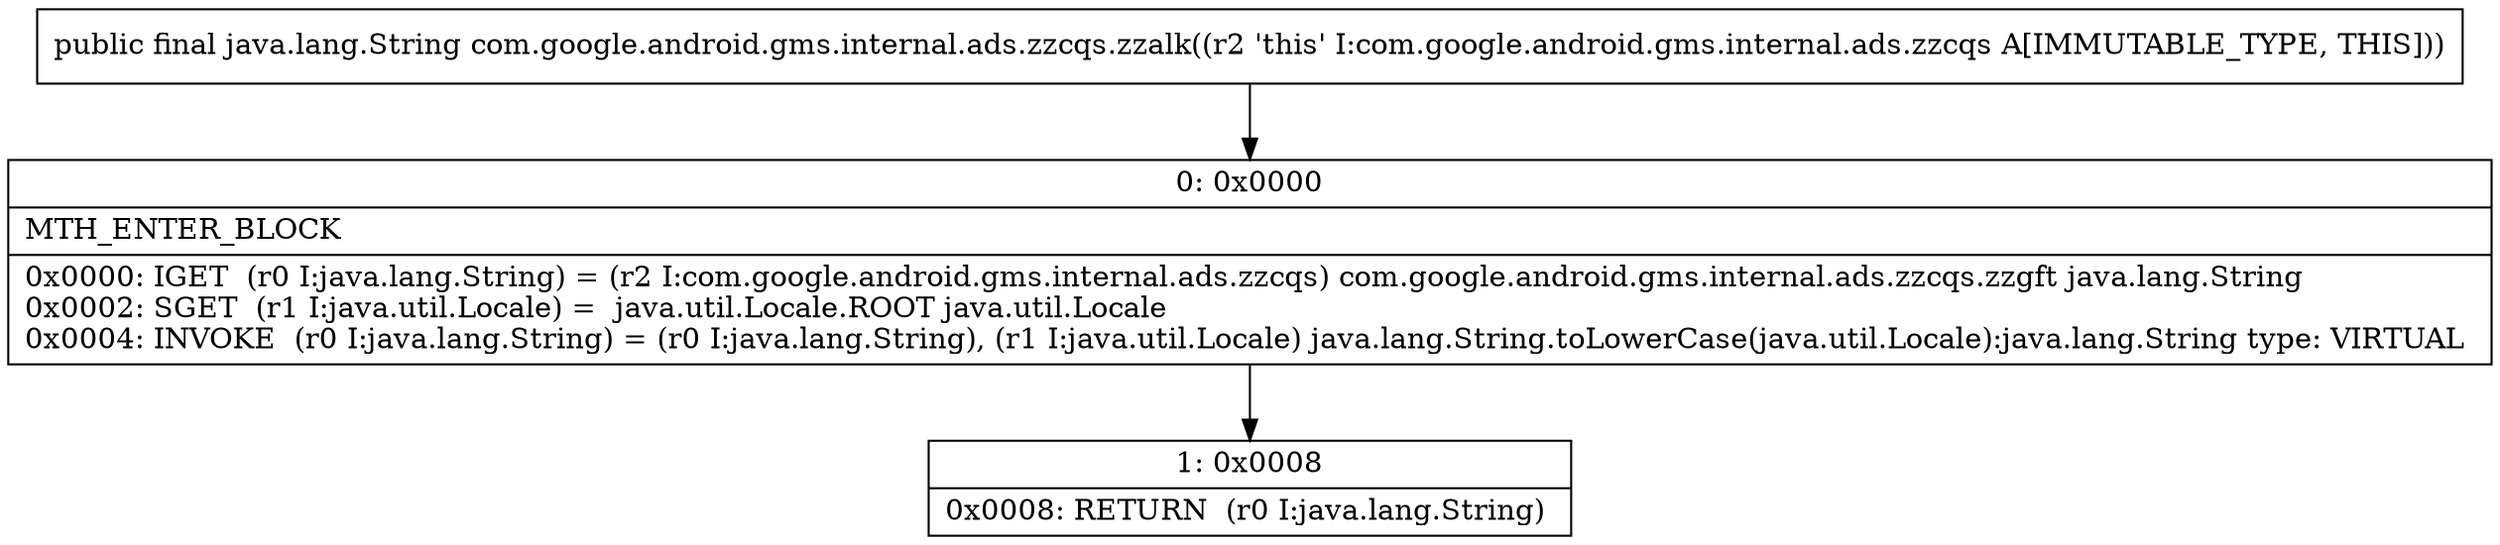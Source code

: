 digraph "CFG forcom.google.android.gms.internal.ads.zzcqs.zzalk()Ljava\/lang\/String;" {
Node_0 [shape=record,label="{0\:\ 0x0000|MTH_ENTER_BLOCK\l|0x0000: IGET  (r0 I:java.lang.String) = (r2 I:com.google.android.gms.internal.ads.zzcqs) com.google.android.gms.internal.ads.zzcqs.zzgft java.lang.String \l0x0002: SGET  (r1 I:java.util.Locale) =  java.util.Locale.ROOT java.util.Locale \l0x0004: INVOKE  (r0 I:java.lang.String) = (r0 I:java.lang.String), (r1 I:java.util.Locale) java.lang.String.toLowerCase(java.util.Locale):java.lang.String type: VIRTUAL \l}"];
Node_1 [shape=record,label="{1\:\ 0x0008|0x0008: RETURN  (r0 I:java.lang.String) \l}"];
MethodNode[shape=record,label="{public final java.lang.String com.google.android.gms.internal.ads.zzcqs.zzalk((r2 'this' I:com.google.android.gms.internal.ads.zzcqs A[IMMUTABLE_TYPE, THIS])) }"];
MethodNode -> Node_0;
Node_0 -> Node_1;
}

